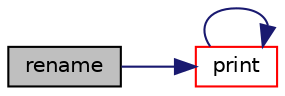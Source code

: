 digraph "rename"
{
  bgcolor="transparent";
  edge [fontname="Helvetica",fontsize="10",labelfontname="Helvetica",labelfontsize="10"];
  node [fontname="Helvetica",fontsize="10",shape=record];
  rankdir="LR";
  Node1 [label="rename",height=0.2,width=0.4,color="black", fillcolor="grey75", style="filled", fontcolor="black"];
  Node1 -> Node2 [color="midnightblue",fontsize="10",style="solid",fontname="Helvetica"];
  Node2 [label="print",height=0.2,width=0.4,color="red",URL="$a02294.html#a396408e517abe1f8cae9d2844a18ad1e",tooltip="Write. "];
  Node2 -> Node2 [color="midnightblue",fontsize="10",style="solid",fontname="Helvetica"];
}

